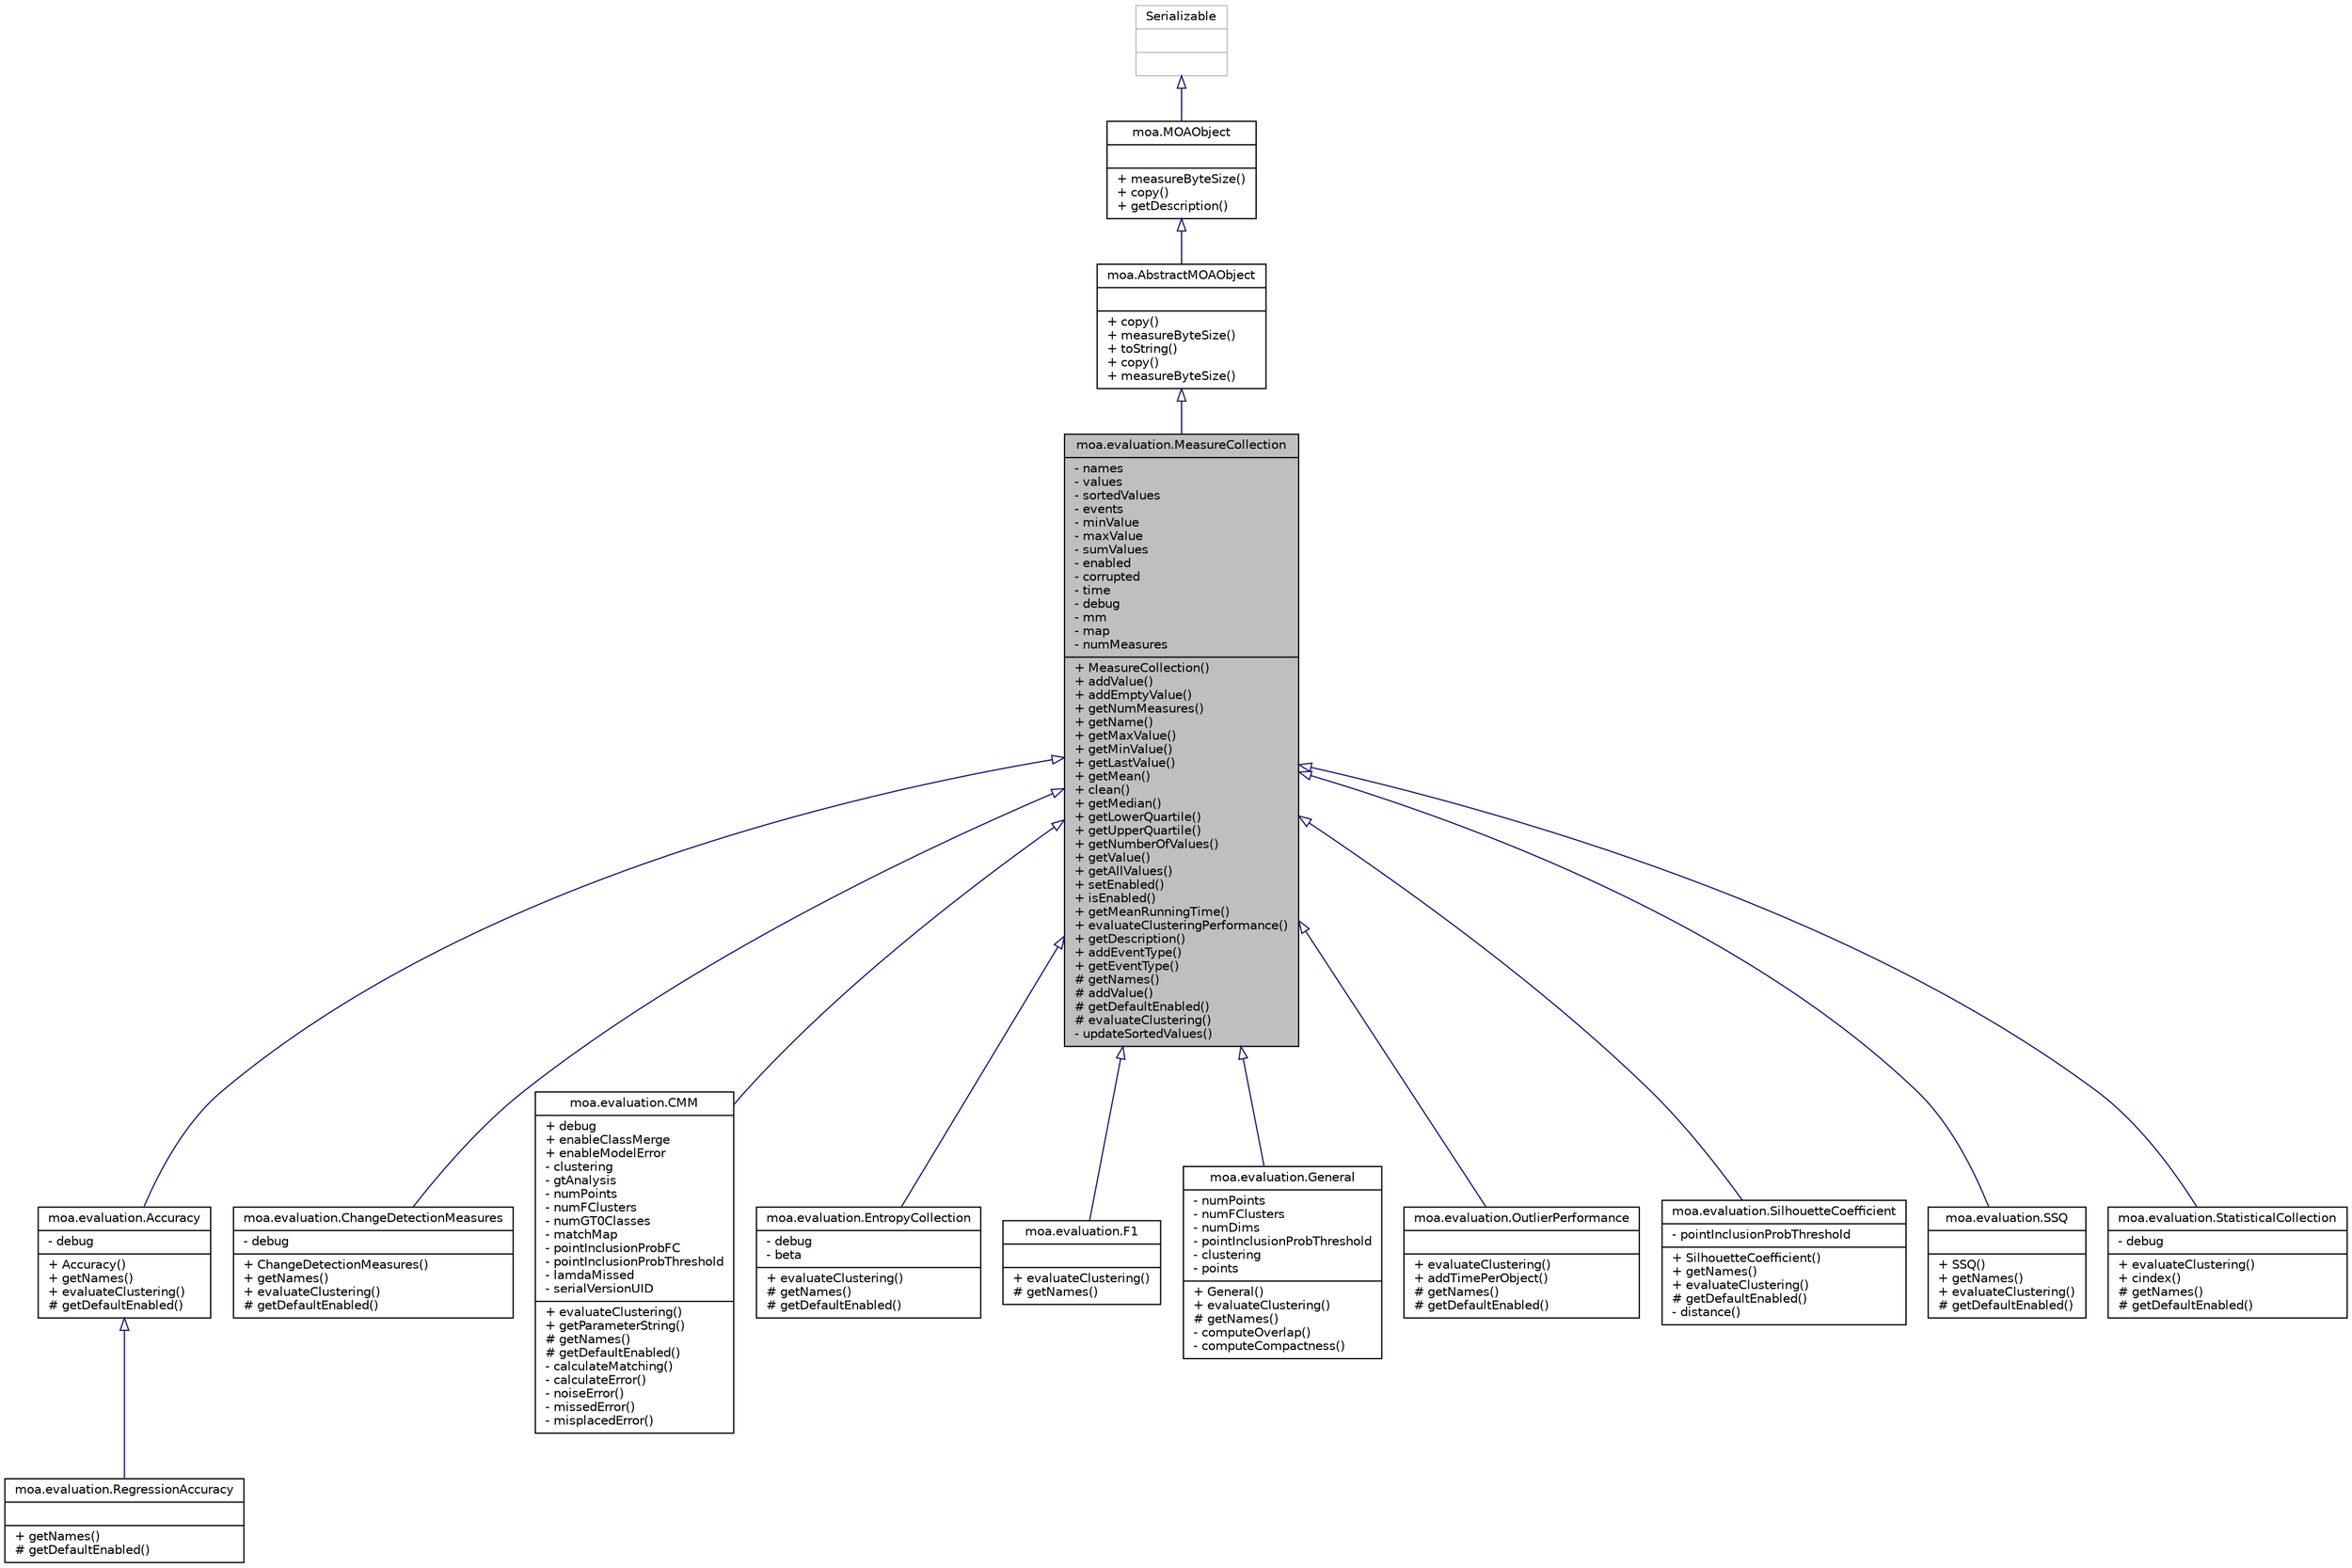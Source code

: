 digraph G
{
  edge [fontname="Helvetica",fontsize="10",labelfontname="Helvetica",labelfontsize="10"];
  node [fontname="Helvetica",fontsize="10",shape=record];
  Node1 [label="{moa.evaluation.MeasureCollection\n|- names\l- values\l- sortedValues\l- events\l- minValue\l- maxValue\l- sumValues\l- enabled\l- corrupted\l- time\l- debug\l- mm\l- map\l- numMeasures\l|+ MeasureCollection()\l+ addValue()\l+ addEmptyValue()\l+ getNumMeasures()\l+ getName()\l+ getMaxValue()\l+ getMinValue()\l+ getLastValue()\l+ getMean()\l+ clean()\l+ getMedian()\l+ getLowerQuartile()\l+ getUpperQuartile()\l+ getNumberOfValues()\l+ getValue()\l+ getAllValues()\l+ setEnabled()\l+ isEnabled()\l+ getMeanRunningTime()\l+ evaluateClusteringPerformance()\l+ getDescription()\l+ addEventType()\l+ getEventType()\l# getNames()\l# addValue()\l# getDefaultEnabled()\l# evaluateClustering()\l- updateSortedValues()\l}",height=0.2,width=0.4,color="black", fillcolor="grey75", style="filled" fontcolor="black"];
  Node2 -> Node1 [dir=back,color="midnightblue",fontsize="10",style="solid",arrowtail="empty",fontname="Helvetica"];
  Node2 [label="{moa.AbstractMOAObject\n||+ copy()\l+ measureByteSize()\l+ toString()\l+ copy()\l+ measureByteSize()\l}",height=0.2,width=0.4,color="black", fillcolor="white", style="filled",URL="$classmoa_1_1AbstractMOAObject.html",tooltip="Abstract MOA Object."];
  Node3 -> Node2 [dir=back,color="midnightblue",fontsize="10",style="solid",arrowtail="empty",fontname="Helvetica"];
  Node3 [label="{moa.MOAObject\n||+ measureByteSize()\l+ copy()\l+ getDescription()\l}",height=0.2,width=0.4,color="black", fillcolor="white", style="filled",URL="$interfacemoa_1_1MOAObject.html",tooltip="Interface implemented by classes in MOA, so that all are serializable, can produce..."];
  Node4 -> Node3 [dir=back,color="midnightblue",fontsize="10",style="solid",arrowtail="empty",fontname="Helvetica"];
  Node4 [label="{Serializable\n||}",height=0.2,width=0.4,color="grey75", fillcolor="white", style="filled"];
  Node1 -> Node5 [dir=back,color="midnightblue",fontsize="10",style="solid",arrowtail="empty",fontname="Helvetica"];
  Node5 [label="{moa.evaluation.Accuracy\n|- debug\l|+ Accuracy()\l+ getNames()\l+ evaluateClustering()\l# getDefaultEnabled()\l}",height=0.2,width=0.4,color="black", fillcolor="white", style="filled",URL="$classmoa_1_1evaluation_1_1Accuracy.html"];
  Node5 -> Node6 [dir=back,color="midnightblue",fontsize="10",style="solid",arrowtail="empty",fontname="Helvetica"];
  Node6 [label="{moa.evaluation.RegressionAccuracy\n||+ getNames()\l# getDefaultEnabled()\l}",height=0.2,width=0.4,color="black", fillcolor="white", style="filled",URL="$classmoa_1_1evaluation_1_1RegressionAccuracy.html"];
  Node1 -> Node7 [dir=back,color="midnightblue",fontsize="10",style="solid",arrowtail="empty",fontname="Helvetica"];
  Node7 [label="{moa.evaluation.ChangeDetectionMeasures\n|- debug\l|+ ChangeDetectionMeasures()\l+ getNames()\l+ evaluateClustering()\l# getDefaultEnabled()\l}",height=0.2,width=0.4,color="black", fillcolor="white", style="filled",URL="$classmoa_1_1evaluation_1_1ChangeDetectionMeasures.html"];
  Node1 -> Node8 [dir=back,color="midnightblue",fontsize="10",style="solid",arrowtail="empty",fontname="Helvetica"];
  Node8 [label="{moa.evaluation.CMM\n|+ debug\l+ enableClassMerge\l+ enableModelError\l- clustering\l- gtAnalysis\l- numPoints\l- numFClusters\l- numGT0Classes\l- matchMap\l- pointInclusionProbFC\l- pointInclusionProbThreshold\l- lamdaMissed\l- serialVersionUID\l|+ evaluateClustering()\l+ getParameterString()\l# getNames()\l# getDefaultEnabled()\l- calculateMatching()\l- calculateError()\l- noiseError()\l- missedError()\l- misplacedError()\l}",height=0.2,width=0.4,color="black", fillcolor="white", style="filled",URL="$classmoa_1_1evaluation_1_1CMM.html"];
  Node1 -> Node9 [dir=back,color="midnightblue",fontsize="10",style="solid",arrowtail="empty",fontname="Helvetica"];
  Node9 [label="{moa.evaluation.EntropyCollection\n|- debug\l- beta\l|+ evaluateClustering()\l# getNames()\l# getDefaultEnabled()\l}",height=0.2,width=0.4,color="black", fillcolor="white", style="filled",URL="$classmoa_1_1evaluation_1_1EntropyCollection.html"];
  Node1 -> Node10 [dir=back,color="midnightblue",fontsize="10",style="solid",arrowtail="empty",fontname="Helvetica"];
  Node10 [label="{moa.evaluation.F1\n||+ evaluateClustering()\l# getNames()\l}",height=0.2,width=0.4,color="black", fillcolor="white", style="filled",URL="$classmoa_1_1evaluation_1_1F1.html"];
  Node1 -> Node11 [dir=back,color="midnightblue",fontsize="10",style="solid",arrowtail="empty",fontname="Helvetica"];
  Node11 [label="{moa.evaluation.General\n|- numPoints\l- numFClusters\l- numDims\l- pointInclusionProbThreshold\l- clustering\l- points\l|+ General()\l+ evaluateClustering()\l# getNames()\l- computeOverlap()\l- computeCompactness()\l}",height=0.2,width=0.4,color="black", fillcolor="white", style="filled",URL="$classmoa_1_1evaluation_1_1General.html"];
  Node1 -> Node12 [dir=back,color="midnightblue",fontsize="10",style="solid",arrowtail="empty",fontname="Helvetica"];
  Node12 [label="{moa.evaluation.OutlierPerformance\n||+ evaluateClustering()\l+ addTimePerObject()\l# getNames()\l# getDefaultEnabled()\l}",height=0.2,width=0.4,color="black", fillcolor="white", style="filled",URL="$classmoa_1_1evaluation_1_1OutlierPerformance.html"];
  Node1 -> Node13 [dir=back,color="midnightblue",fontsize="10",style="solid",arrowtail="empty",fontname="Helvetica"];
  Node13 [label="{moa.evaluation.SilhouetteCoefficient\n|- pointInclusionProbThreshold\l|+ SilhouetteCoefficient()\l+ getNames()\l+ evaluateClustering()\l# getDefaultEnabled()\l- distance()\l}",height=0.2,width=0.4,color="black", fillcolor="white", style="filled",URL="$classmoa_1_1evaluation_1_1SilhouetteCoefficient.html"];
  Node1 -> Node14 [dir=back,color="midnightblue",fontsize="10",style="solid",arrowtail="empty",fontname="Helvetica"];
  Node14 [label="{moa.evaluation.SSQ\n||+ SSQ()\l+ getNames()\l+ evaluateClustering()\l# getDefaultEnabled()\l}",height=0.2,width=0.4,color="black", fillcolor="white", style="filled",URL="$classmoa_1_1evaluation_1_1SSQ.html"];
  Node1 -> Node15 [dir=back,color="midnightblue",fontsize="10",style="solid",arrowtail="empty",fontname="Helvetica"];
  Node15 [label="{moa.evaluation.StatisticalCollection\n|- debug\l|+ evaluateClustering()\l+ cindex()\l# getNames()\l# getDefaultEnabled()\l}",height=0.2,width=0.4,color="black", fillcolor="white", style="filled",URL="$classmoa_1_1evaluation_1_1StatisticalCollection.html"];
}
